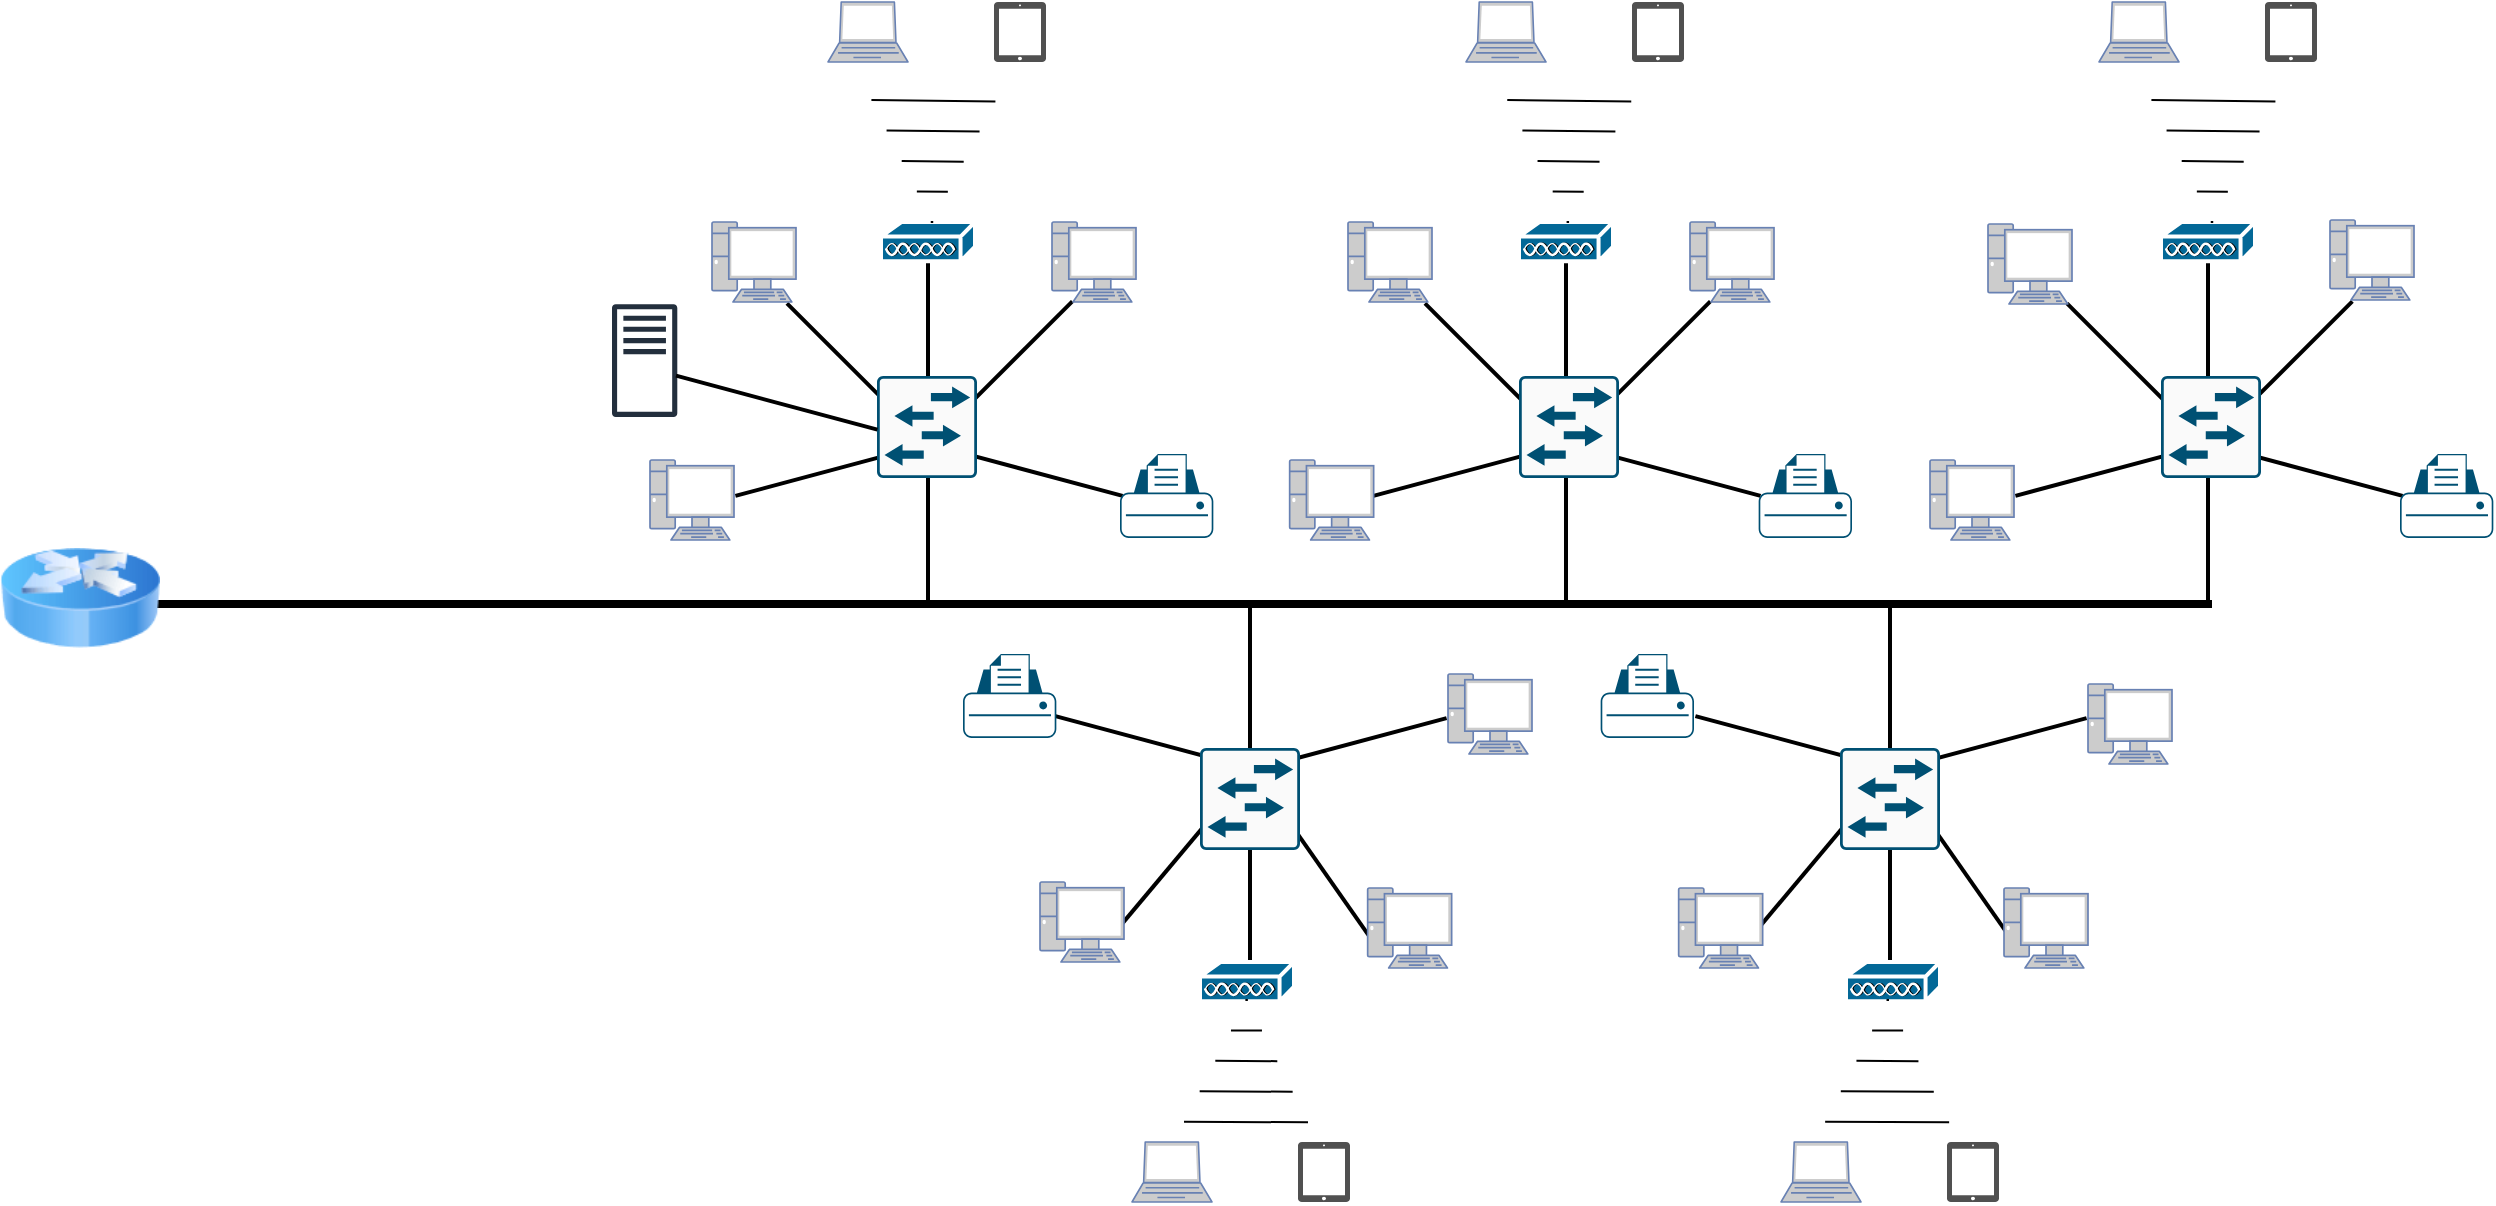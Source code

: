<mxfile version="22.0.6" type="device">
  <diagram name="Page-1" id="X2FeLog_ubwmcEvJWv8t">
    <mxGraphModel dx="1006" dy="601" grid="1" gridSize="10" guides="1" tooltips="1" connect="1" arrows="1" fold="1" page="1" pageScale="1" pageWidth="827" pageHeight="1169" math="0" shadow="0">
      <root>
        <mxCell id="0" />
        <mxCell id="1" parent="0" />
        <mxCell id="Phao7U0Y4ZMj5dp_W-zo-1" value="" style="line;strokeWidth=4;html=1;perimeter=backbonePerimeter;points=[];outlineConnect=0;" vertex="1" parent="1">
          <mxGeometry x="380" y="316" width="1060" height="10" as="geometry" />
        </mxCell>
        <mxCell id="Phao7U0Y4ZMj5dp_W-zo-33" value="" style="shape=waypoint;sketch=0;fillStyle=solid;size=6;pointerEvents=1;points=[];fillColor=none;resizable=0;rotatable=0;perimeter=centerPerimeter;snapToPoint=1;" vertex="1" parent="1">
          <mxGeometry x="949" y="393" width="20" height="20" as="geometry" />
        </mxCell>
        <mxCell id="Phao7U0Y4ZMj5dp_W-zo-34" value="" style="line;strokeWidth=2;html=1;rotation=90;" vertex="1" parent="1">
          <mxGeometry x="919" y="356" width="80" height="10" as="geometry" />
        </mxCell>
        <mxCell id="Phao7U0Y4ZMj5dp_W-zo-35" value="" style="line;strokeWidth=2;html=1;rotation=-50;" vertex="1" parent="1">
          <mxGeometry x="876.83" y="426" width="100" height="34" as="geometry" />
        </mxCell>
        <mxCell id="Phao7U0Y4ZMj5dp_W-zo-36" value="" style="line;strokeWidth=2;html=1;rotation=15;" vertex="1" parent="1">
          <mxGeometry x="860" y="373" width="100" height="34" as="geometry" />
        </mxCell>
        <mxCell id="Phao7U0Y4ZMj5dp_W-zo-37" value="" style="line;strokeWidth=2;html=1;rotation=-15;" vertex="1" parent="1">
          <mxGeometry x="959" y="374" width="100" height="34" as="geometry" />
        </mxCell>
        <mxCell id="Phao7U0Y4ZMj5dp_W-zo-38" value="" style="line;strokeWidth=2;html=1;rotation=-125;" vertex="1" parent="1">
          <mxGeometry x="939.83" y="429" width="100" height="34" as="geometry" />
        </mxCell>
        <mxCell id="Phao7U0Y4ZMj5dp_W-zo-39" value="" style="line;strokeWidth=2;html=1;rotation=90;" vertex="1" parent="1">
          <mxGeometry x="909" y="450" width="100" height="10" as="geometry" />
        </mxCell>
        <mxCell id="Phao7U0Y4ZMj5dp_W-zo-40" value="" style="shape=waypoint;sketch=0;fillStyle=solid;size=6;pointerEvents=1;points=[];fillColor=none;resizable=0;rotatable=0;perimeter=centerPerimeter;snapToPoint=1;" vertex="1" parent="1">
          <mxGeometry x="788" y="231" width="20" height="20" as="geometry" />
        </mxCell>
        <mxCell id="Phao7U0Y4ZMj5dp_W-zo-41" value="" style="line;strokeWidth=2;html=1;rotation=90;" vertex="1" parent="1">
          <mxGeometry x="758" y="278" width="80" height="10" as="geometry" />
        </mxCell>
        <mxCell id="Phao7U0Y4ZMj5dp_W-zo-42" value="" style="line;strokeWidth=2;html=1;rotation=45;" vertex="1" parent="1">
          <mxGeometry x="712.83" y="189" width="100" height="34" as="geometry" />
        </mxCell>
        <mxCell id="Phao7U0Y4ZMj5dp_W-zo-43" value="" style="line;strokeWidth=2;html=1;rotation=-15;" vertex="1" parent="1">
          <mxGeometry x="700" y="237" width="100" height="34" as="geometry" />
        </mxCell>
        <mxCell id="Phao7U0Y4ZMj5dp_W-zo-44" value="" style="line;strokeWidth=2;html=1;rotation=15;" vertex="1" parent="1">
          <mxGeometry x="797" y="237" width="100" height="34" as="geometry" />
        </mxCell>
        <mxCell id="Phao7U0Y4ZMj5dp_W-zo-45" value="" style="line;strokeWidth=2;html=1;rotation=-225;" vertex="1" parent="1">
          <mxGeometry x="784.83" y="188" width="100" height="34" as="geometry" />
        </mxCell>
        <mxCell id="Phao7U0Y4ZMj5dp_W-zo-46" value="" style="line;strokeWidth=2;html=1;rotation=90;" vertex="1" parent="1">
          <mxGeometry x="748" y="186" width="100" height="10" as="geometry" />
        </mxCell>
        <mxCell id="Phao7U0Y4ZMj5dp_W-zo-47" value="" style="shape=waypoint;sketch=0;fillStyle=solid;size=6;pointerEvents=1;points=[];fillColor=none;resizable=0;rotatable=0;perimeter=centerPerimeter;snapToPoint=1;" vertex="1" parent="1">
          <mxGeometry x="1107" y="231" width="20" height="20" as="geometry" />
        </mxCell>
        <mxCell id="Phao7U0Y4ZMj5dp_W-zo-48" value="" style="line;strokeWidth=2;html=1;rotation=90;" vertex="1" parent="1">
          <mxGeometry x="1077" y="278" width="80" height="10" as="geometry" />
        </mxCell>
        <mxCell id="Phao7U0Y4ZMj5dp_W-zo-49" value="" style="line;strokeWidth=2;html=1;rotation=45;" vertex="1" parent="1">
          <mxGeometry x="1031.83" y="189" width="100" height="34" as="geometry" />
        </mxCell>
        <mxCell id="Phao7U0Y4ZMj5dp_W-zo-50" value="" style="line;strokeWidth=2;html=1;rotation=-15;" vertex="1" parent="1">
          <mxGeometry x="1019" y="237" width="100" height="34" as="geometry" />
        </mxCell>
        <mxCell id="Phao7U0Y4ZMj5dp_W-zo-51" value="" style="line;strokeWidth=2;html=1;rotation=15;" vertex="1" parent="1">
          <mxGeometry x="1116" y="237" width="100" height="34" as="geometry" />
        </mxCell>
        <mxCell id="Phao7U0Y4ZMj5dp_W-zo-52" value="" style="line;strokeWidth=2;html=1;rotation=-225;" vertex="1" parent="1">
          <mxGeometry x="1103.83" y="188" width="100" height="34" as="geometry" />
        </mxCell>
        <mxCell id="Phao7U0Y4ZMj5dp_W-zo-53" value="" style="line;strokeWidth=2;html=1;rotation=90;" vertex="1" parent="1">
          <mxGeometry x="1067" y="186" width="100" height="10" as="geometry" />
        </mxCell>
        <mxCell id="Phao7U0Y4ZMj5dp_W-zo-54" value="" style="shape=waypoint;sketch=0;fillStyle=solid;size=6;pointerEvents=1;points=[];fillColor=none;resizable=0;rotatable=0;perimeter=centerPerimeter;snapToPoint=1;" vertex="1" parent="1">
          <mxGeometry x="1428" y="231" width="20" height="20" as="geometry" />
        </mxCell>
        <mxCell id="Phao7U0Y4ZMj5dp_W-zo-55" value="" style="line;strokeWidth=2;html=1;rotation=90;" vertex="1" parent="1">
          <mxGeometry x="1398" y="278" width="80" height="10" as="geometry" />
        </mxCell>
        <mxCell id="Phao7U0Y4ZMj5dp_W-zo-56" value="" style="line;strokeWidth=2;html=1;rotation=45;" vertex="1" parent="1">
          <mxGeometry x="1352.83" y="189" width="100" height="34" as="geometry" />
        </mxCell>
        <mxCell id="Phao7U0Y4ZMj5dp_W-zo-57" value="" style="line;strokeWidth=2;html=1;rotation=-15;" vertex="1" parent="1">
          <mxGeometry x="1340" y="237" width="100" height="34" as="geometry" />
        </mxCell>
        <mxCell id="Phao7U0Y4ZMj5dp_W-zo-58" value="" style="line;strokeWidth=2;html=1;rotation=15;" vertex="1" parent="1">
          <mxGeometry x="1437" y="237" width="100" height="34" as="geometry" />
        </mxCell>
        <mxCell id="Phao7U0Y4ZMj5dp_W-zo-59" value="" style="line;strokeWidth=2;html=1;rotation=-225;" vertex="1" parent="1">
          <mxGeometry x="1424.83" y="188" width="100" height="34" as="geometry" />
        </mxCell>
        <mxCell id="Phao7U0Y4ZMj5dp_W-zo-60" value="" style="line;strokeWidth=2;html=1;rotation=90;" vertex="1" parent="1">
          <mxGeometry x="1388" y="186" width="100" height="10" as="geometry" />
        </mxCell>
        <mxCell id="Phao7U0Y4ZMj5dp_W-zo-61" value="" style="shape=waypoint;sketch=0;fillStyle=solid;size=6;pointerEvents=1;points=[];fillColor=none;resizable=0;rotatable=0;perimeter=centerPerimeter;snapToPoint=1;" vertex="1" parent="1">
          <mxGeometry x="1269" y="393" width="20" height="20" as="geometry" />
        </mxCell>
        <mxCell id="Phao7U0Y4ZMj5dp_W-zo-62" value="" style="line;strokeWidth=2;html=1;rotation=90;" vertex="1" parent="1">
          <mxGeometry x="1239" y="356" width="80" height="10" as="geometry" />
        </mxCell>
        <mxCell id="Phao7U0Y4ZMj5dp_W-zo-63" value="" style="line;strokeWidth=2;html=1;rotation=-50;" vertex="1" parent="1">
          <mxGeometry x="1196.83" y="426" width="100" height="34" as="geometry" />
        </mxCell>
        <mxCell id="Phao7U0Y4ZMj5dp_W-zo-64" value="" style="line;strokeWidth=2;html=1;rotation=15;" vertex="1" parent="1">
          <mxGeometry x="1180" y="373" width="100" height="34" as="geometry" />
        </mxCell>
        <mxCell id="Phao7U0Y4ZMj5dp_W-zo-65" value="" style="line;strokeWidth=2;html=1;rotation=-15;" vertex="1" parent="1">
          <mxGeometry x="1279" y="374" width="100" height="34" as="geometry" />
        </mxCell>
        <mxCell id="Phao7U0Y4ZMj5dp_W-zo-66" value="" style="line;strokeWidth=2;html=1;rotation=-125;" vertex="1" parent="1">
          <mxGeometry x="1259.83" y="429" width="100" height="34" as="geometry" />
        </mxCell>
        <mxCell id="Phao7U0Y4ZMj5dp_W-zo-67" value="" style="line;strokeWidth=2;html=1;rotation=90;" vertex="1" parent="1">
          <mxGeometry x="1229" y="450" width="100" height="10" as="geometry" />
        </mxCell>
        <mxCell id="Phao7U0Y4ZMj5dp_W-zo-68" value="" style="image;html=1;image=img/lib/clip_art/networking/Router_Icon_128x128.png" vertex="1" parent="1">
          <mxGeometry x="334" y="278" width="80" height="80" as="geometry" />
        </mxCell>
        <mxCell id="Phao7U0Y4ZMj5dp_W-zo-69" value="" style="shape=mxgraph.cisco.misc.access_point;html=1;pointerEvents=1;dashed=0;fillColor=#036897;strokeColor=#ffffff;strokeWidth=2;verticalLabelPosition=bottom;verticalAlign=top;align=center;outlineConnect=0;" vertex="1" parent="1">
          <mxGeometry x="774.5" y="130" width="47" height="20" as="geometry" />
        </mxCell>
        <mxCell id="Phao7U0Y4ZMj5dp_W-zo-70" value="" style="shape=mxgraph.cisco.misc.access_point;html=1;pointerEvents=1;dashed=0;fillColor=#036897;strokeColor=#ffffff;strokeWidth=2;verticalLabelPosition=bottom;verticalAlign=top;align=center;outlineConnect=0;" vertex="1" parent="1">
          <mxGeometry x="1093.5" y="130" width="47" height="20" as="geometry" />
        </mxCell>
        <mxCell id="Phao7U0Y4ZMj5dp_W-zo-71" value="" style="sketch=0;points=[[0.015,0.015,0],[0.985,0.015,0],[0.985,0.985,0],[0.015,0.985,0],[0.25,0,0],[0.5,0,0],[0.75,0,0],[1,0.25,0],[1,0.5,0],[1,0.75,0],[0.75,1,0],[0.5,1,0],[0.25,1,0],[0,0.75,0],[0,0.5,0],[0,0.25,0]];verticalLabelPosition=bottom;html=1;verticalAlign=top;aspect=fixed;align=center;pointerEvents=1;shape=mxgraph.cisco19.rect;prIcon=l2_switch;fillColor=#FAFAFA;strokeColor=#005073;" vertex="1" parent="1">
          <mxGeometry x="772.5" y="207" width="50" height="51" as="geometry" />
        </mxCell>
        <mxCell id="Phao7U0Y4ZMj5dp_W-zo-72" value="" style="shape=mxgraph.arrows2.wedgeArrowDashed2;html=1;bendable=0;startWidth=31;stepSize=15;rounded=0;" edge="1" parent="1">
          <mxGeometry width="100" height="100" relative="1" as="geometry">
            <mxPoint x="800.71" y="69.33" as="sourcePoint" />
            <mxPoint x="799.996" y="130.002" as="targetPoint" />
          </mxGeometry>
        </mxCell>
        <mxCell id="Phao7U0Y4ZMj5dp_W-zo-73" value="" style="shape=mxgraph.cisco.misc.access_point;html=1;pointerEvents=1;dashed=0;fillColor=#036897;strokeColor=#ffffff;strokeWidth=2;verticalLabelPosition=bottom;verticalAlign=top;align=center;outlineConnect=0;" vertex="1" parent="1">
          <mxGeometry x="1414.5" y="130" width="47" height="20" as="geometry" />
        </mxCell>
        <mxCell id="Phao7U0Y4ZMj5dp_W-zo-74" value="" style="sketch=0;points=[[0.015,0.015,0],[0.985,0.015,0],[0.985,0.985,0],[0.015,0.985,0],[0.25,0,0],[0.5,0,0],[0.75,0,0],[1,0.25,0],[1,0.5,0],[1,0.75,0],[0.75,1,0],[0.5,1,0],[0.25,1,0],[0,0.75,0],[0,0.5,0],[0,0.25,0]];verticalLabelPosition=bottom;html=1;verticalAlign=top;aspect=fixed;align=center;pointerEvents=1;shape=mxgraph.cisco19.rect;prIcon=l2_switch;fillColor=#FAFAFA;strokeColor=#005073;" vertex="1" parent="1">
          <mxGeometry x="1093.5" y="207" width="50" height="51" as="geometry" />
        </mxCell>
        <mxCell id="Phao7U0Y4ZMj5dp_W-zo-75" value="" style="sketch=0;points=[[0.015,0.015,0],[0.985,0.015,0],[0.985,0.985,0],[0.015,0.985,0],[0.25,0,0],[0.5,0,0],[0.75,0,0],[1,0.25,0],[1,0.5,0],[1,0.75,0],[0.75,1,0],[0.5,1,0],[0.25,1,0],[0,0.75,0],[0,0.5,0],[0,0.25,0]];verticalLabelPosition=bottom;html=1;verticalAlign=top;aspect=fixed;align=center;pointerEvents=1;shape=mxgraph.cisco19.rect;prIcon=l2_switch;fillColor=#FAFAFA;strokeColor=#005073;" vertex="1" parent="1">
          <mxGeometry x="1414.5" y="207" width="50" height="51" as="geometry" />
        </mxCell>
        <mxCell id="Phao7U0Y4ZMj5dp_W-zo-76" value="" style="sketch=0;points=[[0.015,0.015,0],[0.985,0.015,0],[0.985,0.985,0],[0.015,0.985,0],[0.25,0,0],[0.5,0,0],[0.75,0,0],[1,0.25,0],[1,0.5,0],[1,0.75,0],[0.75,1,0],[0.5,1,0],[0.25,1,0],[0,0.75,0],[0,0.5,0],[0,0.25,0]];verticalLabelPosition=bottom;html=1;verticalAlign=top;aspect=fixed;align=center;pointerEvents=1;shape=mxgraph.cisco19.rect;prIcon=l2_switch;fillColor=#FAFAFA;strokeColor=#005073;" vertex="1" parent="1">
          <mxGeometry x="934" y="393" width="50" height="51" as="geometry" />
        </mxCell>
        <mxCell id="Phao7U0Y4ZMj5dp_W-zo-77" value="" style="sketch=0;points=[[0.015,0.015,0],[0.985,0.015,0],[0.985,0.985,0],[0.015,0.985,0],[0.25,0,0],[0.5,0,0],[0.75,0,0],[1,0.25,0],[1,0.5,0],[1,0.75,0],[0.75,1,0],[0.5,1,0],[0.25,1,0],[0,0.75,0],[0,0.5,0],[0,0.25,0]];verticalLabelPosition=bottom;html=1;verticalAlign=top;aspect=fixed;align=center;pointerEvents=1;shape=mxgraph.cisco19.rect;prIcon=l2_switch;fillColor=#FAFAFA;strokeColor=#005073;" vertex="1" parent="1">
          <mxGeometry x="1254" y="393" width="50" height="51" as="geometry" />
        </mxCell>
        <mxCell id="Phao7U0Y4ZMj5dp_W-zo-78" value="" style="shape=mxgraph.cisco.misc.access_point;html=1;pointerEvents=1;dashed=0;fillColor=#036897;strokeColor=#ffffff;strokeWidth=2;verticalLabelPosition=bottom;verticalAlign=top;align=center;outlineConnect=0;" vertex="1" parent="1">
          <mxGeometry x="934" y="500" width="47" height="20" as="geometry" />
        </mxCell>
        <mxCell id="Phao7U0Y4ZMj5dp_W-zo-79" value="" style="shape=mxgraph.cisco.misc.access_point;html=1;pointerEvents=1;dashed=0;fillColor=#036897;strokeColor=#ffffff;strokeWidth=2;verticalLabelPosition=bottom;verticalAlign=top;align=center;outlineConnect=0;" vertex="1" parent="1">
          <mxGeometry x="1257" y="500" width="47" height="20" as="geometry" />
        </mxCell>
        <mxCell id="Phao7U0Y4ZMj5dp_W-zo-80" value="" style="shape=mxgraph.arrows2.wedgeArrowDashed2;html=1;bendable=0;startWidth=31;stepSize=15;rounded=0;" edge="1" parent="1">
          <mxGeometry width="100" height="100" relative="1" as="geometry">
            <mxPoint x="1118.63" y="69.33" as="sourcePoint" />
            <mxPoint x="1117.916" y="130.002" as="targetPoint" />
          </mxGeometry>
        </mxCell>
        <mxCell id="Phao7U0Y4ZMj5dp_W-zo-81" value="" style="shape=mxgraph.arrows2.wedgeArrowDashed2;html=1;bendable=0;startWidth=31;stepSize=15;rounded=0;" edge="1" parent="1">
          <mxGeometry width="100" height="100" relative="1" as="geometry">
            <mxPoint x="1440.71" y="69.33" as="sourcePoint" />
            <mxPoint x="1439.996" y="130.002" as="targetPoint" />
          </mxGeometry>
        </mxCell>
        <mxCell id="Phao7U0Y4ZMj5dp_W-zo-82" value="" style="shape=mxgraph.arrows2.wedgeArrowDashed2;html=1;bendable=0;startWidth=31;stepSize=15;rounded=0;" edge="1" parent="1">
          <mxGeometry width="100" height="100" relative="1" as="geometry">
            <mxPoint x="957" y="580" as="sourcePoint" />
            <mxPoint x="957.31" y="519" as="targetPoint" />
          </mxGeometry>
        </mxCell>
        <mxCell id="Phao7U0Y4ZMj5dp_W-zo-83" value="" style="shape=mxgraph.arrows2.wedgeArrowDashed2;html=1;bendable=0;startWidth=31;stepSize=15;rounded=0;" edge="1" parent="1">
          <mxGeometry width="100" height="100" relative="1" as="geometry">
            <mxPoint x="1277.57" y="580" as="sourcePoint" />
            <mxPoint x="1277.88" y="519" as="targetPoint" />
          </mxGeometry>
        </mxCell>
        <mxCell id="Phao7U0Y4ZMj5dp_W-zo-84" value="" style="fontColor=#0066CC;verticalAlign=top;verticalLabelPosition=bottom;labelPosition=center;align=center;html=1;outlineConnect=0;fillColor=#CCCCCC;strokeColor=#6881B3;gradientColor=none;gradientDirection=north;strokeWidth=2;shape=mxgraph.networks.pc;" vertex="1" parent="1">
          <mxGeometry x="690" y="130" width="42" height="40" as="geometry" />
        </mxCell>
        <mxCell id="Phao7U0Y4ZMj5dp_W-zo-85" value="" style="fontColor=#0066CC;verticalAlign=top;verticalLabelPosition=bottom;labelPosition=center;align=center;html=1;outlineConnect=0;fillColor=#CCCCCC;strokeColor=#6881B3;gradientColor=none;gradientDirection=north;strokeWidth=2;shape=mxgraph.networks.pc;" vertex="1" parent="1">
          <mxGeometry x="659" y="249" width="42" height="40" as="geometry" />
        </mxCell>
        <mxCell id="Phao7U0Y4ZMj5dp_W-zo-86" value="" style="fontColor=#0066CC;verticalAlign=top;verticalLabelPosition=bottom;labelPosition=center;align=center;html=1;outlineConnect=0;fillColor=#CCCCCC;strokeColor=#6881B3;gradientColor=none;gradientDirection=north;strokeWidth=2;shape=mxgraph.networks.pc;" vertex="1" parent="1">
          <mxGeometry x="860" y="130" width="42" height="40" as="geometry" />
        </mxCell>
        <mxCell id="Phao7U0Y4ZMj5dp_W-zo-87" value="" style="points=[[0.22,0.185,0],[0.5,0,0],[0.78,0.185,0],[0.975,0.49,0],[1,0.73,0],[0.975,0.97,0],[0.5,1,0],[0.025,0.97,0],[0,0.73,0],[0.025,0.49,0]];verticalLabelPosition=bottom;sketch=0;html=1;verticalAlign=top;aspect=fixed;align=center;pointerEvents=1;shape=mxgraph.cisco19.printer;fillColor=#005073;strokeColor=none;" vertex="1" parent="1">
          <mxGeometry x="894" y="246" width="46.67" height="42" as="geometry" />
        </mxCell>
        <mxCell id="Phao7U0Y4ZMj5dp_W-zo-88" value="" style="points=[[0.22,0.185,0],[0.5,0,0],[0.78,0.185,0],[0.975,0.49,0],[1,0.73,0],[0.975,0.97,0],[0.5,1,0],[0.025,0.97,0],[0,0.73,0],[0.025,0.49,0]];verticalLabelPosition=bottom;sketch=0;html=1;verticalAlign=top;aspect=fixed;align=center;pointerEvents=1;shape=mxgraph.cisco19.printer;fillColor=#005073;strokeColor=none;" vertex="1" parent="1">
          <mxGeometry x="1213.33" y="246" width="46.67" height="42" as="geometry" />
        </mxCell>
        <mxCell id="Phao7U0Y4ZMj5dp_W-zo-89" value="" style="points=[[0.22,0.185,0],[0.5,0,0],[0.78,0.185,0],[0.975,0.49,0],[1,0.73,0],[0.975,0.97,0],[0.5,1,0],[0.025,0.97,0],[0,0.73,0],[0.025,0.49,0]];verticalLabelPosition=bottom;sketch=0;html=1;verticalAlign=top;aspect=fixed;align=center;pointerEvents=1;shape=mxgraph.cisco19.printer;fillColor=#005073;strokeColor=none;" vertex="1" parent="1">
          <mxGeometry x="1534" y="246" width="46.67" height="42" as="geometry" />
        </mxCell>
        <mxCell id="Phao7U0Y4ZMj5dp_W-zo-90" value="" style="fontColor=#0066CC;verticalAlign=top;verticalLabelPosition=bottom;labelPosition=center;align=center;html=1;outlineConnect=0;fillColor=#CCCCCC;strokeColor=#6881B3;gradientColor=none;gradientDirection=north;strokeWidth=2;shape=mxgraph.networks.pc;" vertex="1" parent="1">
          <mxGeometry x="1008" y="130" width="42" height="40" as="geometry" />
        </mxCell>
        <mxCell id="Phao7U0Y4ZMj5dp_W-zo-91" value="" style="fontColor=#0066CC;verticalAlign=top;verticalLabelPosition=bottom;labelPosition=center;align=center;html=1;outlineConnect=0;fillColor=#CCCCCC;strokeColor=#6881B3;gradientColor=none;gradientDirection=north;strokeWidth=2;shape=mxgraph.networks.pc;" vertex="1" parent="1">
          <mxGeometry x="1179" y="130" width="42" height="40" as="geometry" />
        </mxCell>
        <mxCell id="Phao7U0Y4ZMj5dp_W-zo-92" value="" style="fontColor=#0066CC;verticalAlign=top;verticalLabelPosition=bottom;labelPosition=center;align=center;html=1;outlineConnect=0;fillColor=#CCCCCC;strokeColor=#6881B3;gradientColor=none;gradientDirection=north;strokeWidth=2;shape=mxgraph.networks.pc;" vertex="1" parent="1">
          <mxGeometry x="978.83" y="249" width="42" height="40" as="geometry" />
        </mxCell>
        <mxCell id="Phao7U0Y4ZMj5dp_W-zo-93" value="" style="fontColor=#0066CC;verticalAlign=top;verticalLabelPosition=bottom;labelPosition=center;align=center;html=1;outlineConnect=0;fillColor=#CCCCCC;strokeColor=#6881B3;gradientColor=none;gradientDirection=north;strokeWidth=2;shape=mxgraph.networks.pc;" vertex="1" parent="1">
          <mxGeometry x="1328" y="131" width="42" height="40" as="geometry" />
        </mxCell>
        <mxCell id="Phao7U0Y4ZMj5dp_W-zo-94" value="" style="fontColor=#0066CC;verticalAlign=top;verticalLabelPosition=bottom;labelPosition=center;align=center;html=1;outlineConnect=0;fillColor=#CCCCCC;strokeColor=#6881B3;gradientColor=none;gradientDirection=north;strokeWidth=2;shape=mxgraph.networks.pc;" vertex="1" parent="1">
          <mxGeometry x="1499" y="129" width="42" height="40" as="geometry" />
        </mxCell>
        <mxCell id="Phao7U0Y4ZMj5dp_W-zo-95" value="" style="fontColor=#0066CC;verticalAlign=top;verticalLabelPosition=bottom;labelPosition=center;align=center;html=1;outlineConnect=0;fillColor=#CCCCCC;strokeColor=#6881B3;gradientColor=none;gradientDirection=north;strokeWidth=2;shape=mxgraph.networks.pc;" vertex="1" parent="1">
          <mxGeometry x="1299" y="249" width="42" height="40" as="geometry" />
        </mxCell>
        <mxCell id="Phao7U0Y4ZMj5dp_W-zo-96" value="" style="points=[[0.22,0.185,0],[0.5,0,0],[0.78,0.185,0],[0.975,0.49,0],[1,0.73,0],[0.975,0.97,0],[0.5,1,0],[0.025,0.97,0],[0,0.73,0],[0.025,0.49,0]];verticalLabelPosition=bottom;sketch=0;html=1;verticalAlign=top;aspect=fixed;align=center;pointerEvents=1;shape=mxgraph.cisco19.printer;fillColor=#005073;strokeColor=none;" vertex="1" parent="1">
          <mxGeometry x="1134.33" y="346" width="46.67" height="42" as="geometry" />
        </mxCell>
        <mxCell id="Phao7U0Y4ZMj5dp_W-zo-97" value="" style="points=[[0.22,0.185,0],[0.5,0,0],[0.78,0.185,0],[0.975,0.49,0],[1,0.73,0],[0.975,0.97,0],[0.5,1,0],[0.025,0.97,0],[0,0.73,0],[0.025,0.49,0]];verticalLabelPosition=bottom;sketch=0;html=1;verticalAlign=top;aspect=fixed;align=center;pointerEvents=1;shape=mxgraph.cisco19.printer;fillColor=#005073;strokeColor=none;" vertex="1" parent="1">
          <mxGeometry x="815.5" y="346" width="46.67" height="42" as="geometry" />
        </mxCell>
        <mxCell id="Phao7U0Y4ZMj5dp_W-zo-98" value="" style="fontColor=#0066CC;verticalAlign=top;verticalLabelPosition=bottom;labelPosition=center;align=center;html=1;outlineConnect=0;fillColor=#CCCCCC;strokeColor=#6881B3;gradientColor=none;gradientDirection=north;strokeWidth=2;shape=mxgraph.networks.pc;" vertex="1" parent="1">
          <mxGeometry x="1058" y="356" width="42" height="40" as="geometry" />
        </mxCell>
        <mxCell id="Phao7U0Y4ZMj5dp_W-zo-99" value="" style="fontColor=#0066CC;verticalAlign=top;verticalLabelPosition=bottom;labelPosition=center;align=center;html=1;outlineConnect=0;fillColor=#CCCCCC;strokeColor=#6881B3;gradientColor=none;gradientDirection=north;strokeWidth=2;shape=mxgraph.networks.pc;" vertex="1" parent="1">
          <mxGeometry x="1378" y="361" width="42" height="40" as="geometry" />
        </mxCell>
        <mxCell id="Phao7U0Y4ZMj5dp_W-zo-100" value="" style="fontColor=#0066CC;verticalAlign=top;verticalLabelPosition=bottom;labelPosition=center;align=center;html=1;outlineConnect=0;fillColor=#CCCCCC;strokeColor=#6881B3;gradientColor=none;gradientDirection=north;strokeWidth=2;shape=mxgraph.networks.pc;" vertex="1" parent="1">
          <mxGeometry x="1017.83" y="463" width="42" height="40" as="geometry" />
        </mxCell>
        <mxCell id="Phao7U0Y4ZMj5dp_W-zo-101" value="" style="fontColor=#0066CC;verticalAlign=top;verticalLabelPosition=bottom;labelPosition=center;align=center;html=1;outlineConnect=0;fillColor=#CCCCCC;strokeColor=#6881B3;gradientColor=none;gradientDirection=north;strokeWidth=2;shape=mxgraph.networks.pc;" vertex="1" parent="1">
          <mxGeometry x="854" y="460" width="42" height="40" as="geometry" />
        </mxCell>
        <mxCell id="Phao7U0Y4ZMj5dp_W-zo-102" value="" style="fontColor=#0066CC;verticalAlign=top;verticalLabelPosition=bottom;labelPosition=center;align=center;html=1;outlineConnect=0;fillColor=#CCCCCC;strokeColor=#6881B3;gradientColor=none;gradientDirection=north;strokeWidth=2;shape=mxgraph.networks.pc;" vertex="1" parent="1">
          <mxGeometry x="1173.33" y="463" width="42" height="40" as="geometry" />
        </mxCell>
        <mxCell id="Phao7U0Y4ZMj5dp_W-zo-103" value="" style="fontColor=#0066CC;verticalAlign=top;verticalLabelPosition=bottom;labelPosition=center;align=center;html=1;outlineConnect=0;fillColor=#CCCCCC;strokeColor=#6881B3;gradientColor=none;gradientDirection=north;strokeWidth=2;shape=mxgraph.networks.pc;" vertex="1" parent="1">
          <mxGeometry x="1336" y="463" width="42" height="40" as="geometry" />
        </mxCell>
        <mxCell id="Phao7U0Y4ZMj5dp_W-zo-104" value="" style="fontColor=#0066CC;verticalAlign=top;verticalLabelPosition=bottom;labelPosition=center;align=center;html=1;outlineConnect=0;fillColor=#CCCCCC;strokeColor=#6881B3;gradientColor=none;gradientDirection=north;strokeWidth=2;shape=mxgraph.networks.laptop;" vertex="1" parent="1">
          <mxGeometry x="1067" y="20" width="40" height="30" as="geometry" />
        </mxCell>
        <mxCell id="Phao7U0Y4ZMj5dp_W-zo-105" value="" style="sketch=0;pointerEvents=1;shadow=0;dashed=0;html=1;strokeColor=none;fillColor=#505050;labelPosition=center;verticalLabelPosition=bottom;verticalAlign=top;outlineConnect=0;align=center;shape=mxgraph.office.devices.tablet_ipad;" vertex="1" parent="1">
          <mxGeometry x="1150" y="20" width="26" height="30" as="geometry" />
        </mxCell>
        <mxCell id="Phao7U0Y4ZMj5dp_W-zo-106" value="" style="fontColor=#0066CC;verticalAlign=top;verticalLabelPosition=bottom;labelPosition=center;align=center;html=1;outlineConnect=0;fillColor=#CCCCCC;strokeColor=#6881B3;gradientColor=none;gradientDirection=north;strokeWidth=2;shape=mxgraph.networks.laptop;" vertex="1" parent="1">
          <mxGeometry x="748" y="20" width="40" height="30" as="geometry" />
        </mxCell>
        <mxCell id="Phao7U0Y4ZMj5dp_W-zo-107" value="" style="sketch=0;pointerEvents=1;shadow=0;dashed=0;html=1;strokeColor=none;fillColor=#505050;labelPosition=center;verticalLabelPosition=bottom;verticalAlign=top;outlineConnect=0;align=center;shape=mxgraph.office.devices.tablet_ipad;" vertex="1" parent="1">
          <mxGeometry x="831" y="20" width="26" height="30" as="geometry" />
        </mxCell>
        <mxCell id="Phao7U0Y4ZMj5dp_W-zo-108" value="" style="fontColor=#0066CC;verticalAlign=top;verticalLabelPosition=bottom;labelPosition=center;align=center;html=1;outlineConnect=0;fillColor=#CCCCCC;strokeColor=#6881B3;gradientColor=none;gradientDirection=north;strokeWidth=2;shape=mxgraph.networks.laptop;" vertex="1" parent="1">
          <mxGeometry x="1383.5" y="20" width="40" height="30" as="geometry" />
        </mxCell>
        <mxCell id="Phao7U0Y4ZMj5dp_W-zo-109" value="" style="sketch=0;pointerEvents=1;shadow=0;dashed=0;html=1;strokeColor=none;fillColor=#505050;labelPosition=center;verticalLabelPosition=bottom;verticalAlign=top;outlineConnect=0;align=center;shape=mxgraph.office.devices.tablet_ipad;" vertex="1" parent="1">
          <mxGeometry x="1466.5" y="20" width="26" height="30" as="geometry" />
        </mxCell>
        <mxCell id="Phao7U0Y4ZMj5dp_W-zo-110" value="" style="fontColor=#0066CC;verticalAlign=top;verticalLabelPosition=bottom;labelPosition=center;align=center;html=1;outlineConnect=0;fillColor=#CCCCCC;strokeColor=#6881B3;gradientColor=none;gradientDirection=north;strokeWidth=2;shape=mxgraph.networks.laptop;" vertex="1" parent="1">
          <mxGeometry x="1224.5" y="590" width="40" height="30" as="geometry" />
        </mxCell>
        <mxCell id="Phao7U0Y4ZMj5dp_W-zo-111" value="" style="sketch=0;pointerEvents=1;shadow=0;dashed=0;html=1;strokeColor=none;fillColor=#505050;labelPosition=center;verticalLabelPosition=bottom;verticalAlign=top;outlineConnect=0;align=center;shape=mxgraph.office.devices.tablet_ipad;" vertex="1" parent="1">
          <mxGeometry x="1307.5" y="590" width="26" height="30" as="geometry" />
        </mxCell>
        <mxCell id="Phao7U0Y4ZMj5dp_W-zo-112" value="" style="fontColor=#0066CC;verticalAlign=top;verticalLabelPosition=bottom;labelPosition=center;align=center;html=1;outlineConnect=0;fillColor=#CCCCCC;strokeColor=#6881B3;gradientColor=none;gradientDirection=north;strokeWidth=2;shape=mxgraph.networks.laptop;" vertex="1" parent="1">
          <mxGeometry x="900" y="590" width="40" height="30" as="geometry" />
        </mxCell>
        <mxCell id="Phao7U0Y4ZMj5dp_W-zo-113" value="" style="sketch=0;pointerEvents=1;shadow=0;dashed=0;html=1;strokeColor=none;fillColor=#505050;labelPosition=center;verticalLabelPosition=bottom;verticalAlign=top;outlineConnect=0;align=center;shape=mxgraph.office.devices.tablet_ipad;" vertex="1" parent="1">
          <mxGeometry x="983" y="590" width="26" height="30" as="geometry" />
        </mxCell>
        <mxCell id="Phao7U0Y4ZMj5dp_W-zo-115" value="" style="sketch=0;outlineConnect=0;fontColor=#232F3E;gradientColor=none;fillColor=#232F3D;strokeColor=none;dashed=0;verticalLabelPosition=bottom;verticalAlign=top;align=center;html=1;fontSize=12;fontStyle=0;aspect=fixed;pointerEvents=1;shape=mxgraph.aws4.traditional_server;" vertex="1" parent="1">
          <mxGeometry x="640" y="171" width="32.65" height="56.6" as="geometry" />
        </mxCell>
        <mxCell id="Phao7U0Y4ZMj5dp_W-zo-116" value="" style="line;strokeWidth=2;html=1;rotation=15;" vertex="1" parent="1">
          <mxGeometry x="670.23" y="203.32" width="104.25" height="34" as="geometry" />
        </mxCell>
      </root>
    </mxGraphModel>
  </diagram>
</mxfile>
